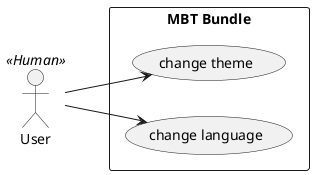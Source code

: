 @startuml

left to right direction
skinparam packageStyle rectangle

actor User as user << Human >>

rectangle "MBT Bundle" {
  user --> (change theme)
  user --> (change language)
}

@enduml

